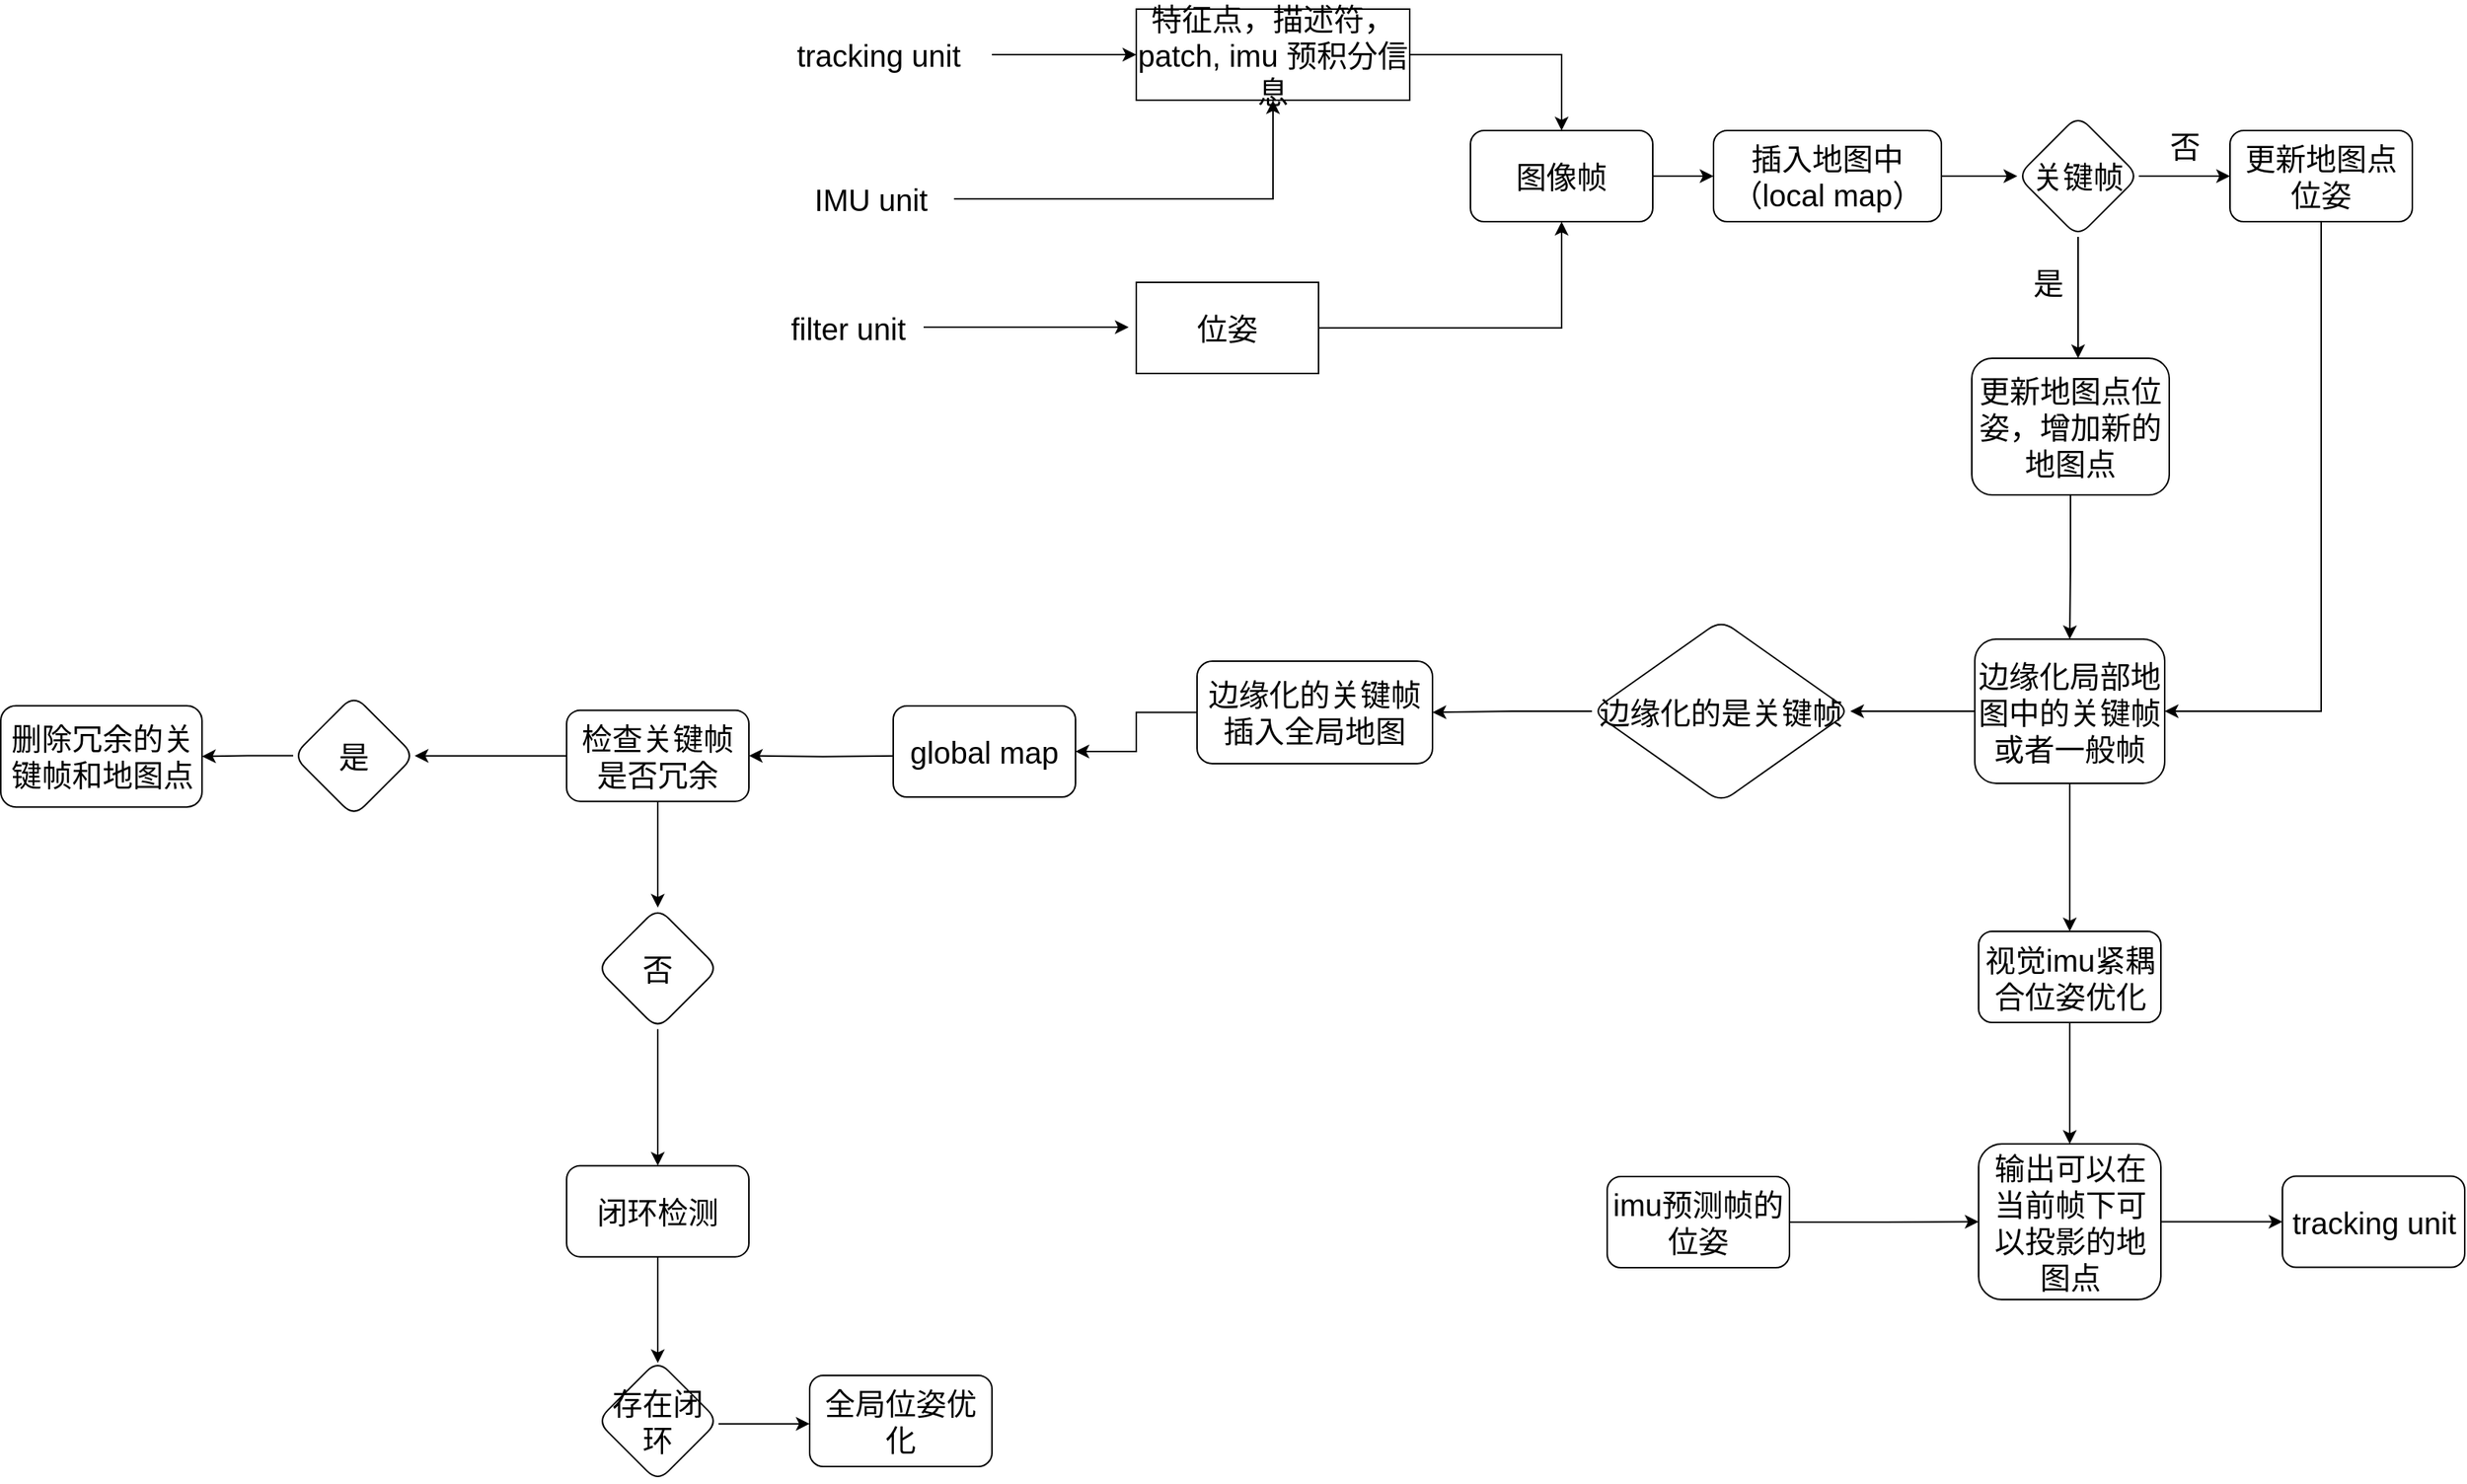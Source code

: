 <mxfile version="18.0.3" type="github">
  <diagram id="mo0UgRs39pfBJl3zhVxP" name="Page-1">
    <mxGraphModel dx="2658" dy="1293" grid="1" gridSize="10" guides="1" tooltips="1" connect="1" arrows="1" fold="1" page="1" pageScale="1" pageWidth="850" pageHeight="1100" math="0" shadow="0">
      <root>
        <mxCell id="0" />
        <mxCell id="1" parent="0" />
        <mxCell id="BQx2eCJ182XsFvpQ0JTU-8" value="" style="edgeStyle=orthogonalEdgeStyle;rounded=0;orthogonalLoop=1;jettySize=auto;html=1;fontSize=20;" edge="1" parent="1" source="7cWHdulKK1cfmPvB8S7S-4" target="BQx2eCJ182XsFvpQ0JTU-7">
          <mxGeometry relative="1" as="geometry" />
        </mxCell>
        <mxCell id="7cWHdulKK1cfmPvB8S7S-4" value="&lt;div align=&quot;justify&quot;&gt;tracking unit&lt;br&gt;&lt;/div&gt;" style="text;html=1;align=center;verticalAlign=middle;resizable=0;points=[];autosize=1;strokeColor=none;fillColor=none;fontSize=20;" parent="1" vertex="1">
          <mxGeometry x="15" y="105" width="150" height="30" as="geometry" />
        </mxCell>
        <mxCell id="BQx2eCJ182XsFvpQ0JTU-25" value="" style="edgeStyle=orthogonalEdgeStyle;rounded=0;orthogonalLoop=1;jettySize=auto;html=1;fontSize=20;" edge="1" parent="1" source="BQx2eCJ182XsFvpQ0JTU-2" target="BQx2eCJ182XsFvpQ0JTU-24">
          <mxGeometry relative="1" as="geometry" />
        </mxCell>
        <mxCell id="BQx2eCJ182XsFvpQ0JTU-2" value="&lt;font style=&quot;font-size: 20px;&quot;&gt;图像帧&lt;/font&gt;" style="whiteSpace=wrap;html=1;rounded=1;" vertex="1" parent="1">
          <mxGeometry x="480" y="170" width="120" height="60" as="geometry" />
        </mxCell>
        <mxCell id="BQx2eCJ182XsFvpQ0JTU-13" style="edgeStyle=orthogonalEdgeStyle;rounded=0;orthogonalLoop=1;jettySize=auto;html=1;exitX=1;exitY=0.5;exitDx=0;exitDy=0;entryX=0.5;entryY=1;entryDx=0;entryDy=0;fontSize=20;" edge="1" parent="1" source="BQx2eCJ182XsFvpQ0JTU-4" target="BQx2eCJ182XsFvpQ0JTU-2">
          <mxGeometry relative="1" as="geometry" />
        </mxCell>
        <mxCell id="BQx2eCJ182XsFvpQ0JTU-4" value="&lt;font style=&quot;font-size: 20px;&quot;&gt;位姿&lt;/font&gt;" style="whiteSpace=wrap;html=1;" vertex="1" parent="1">
          <mxGeometry x="260" y="270" width="120" height="60" as="geometry" />
        </mxCell>
        <mxCell id="BQx2eCJ182XsFvpQ0JTU-6" value="&lt;font style=&quot;font-size: 20px;&quot;&gt;filter unit&lt;/font&gt; " style="text;html=1;align=center;verticalAlign=middle;resizable=0;points=[];autosize=1;strokeColor=none;fillColor=none;" vertex="1" parent="1">
          <mxGeometry x="15" y="290" width="110" height="20" as="geometry" />
        </mxCell>
        <mxCell id="BQx2eCJ182XsFvpQ0JTU-12" style="edgeStyle=orthogonalEdgeStyle;rounded=0;orthogonalLoop=1;jettySize=auto;html=1;exitX=1;exitY=0.5;exitDx=0;exitDy=0;fontSize=20;" edge="1" parent="1" source="BQx2eCJ182XsFvpQ0JTU-7" target="BQx2eCJ182XsFvpQ0JTU-2">
          <mxGeometry relative="1" as="geometry" />
        </mxCell>
        <mxCell id="BQx2eCJ182XsFvpQ0JTU-7" value="特征点，描述符，patch, imu 预积分信息" style="whiteSpace=wrap;html=1;fontSize=20;" vertex="1" parent="1">
          <mxGeometry x="260" y="90" width="180" height="60" as="geometry" />
        </mxCell>
        <mxCell id="BQx2eCJ182XsFvpQ0JTU-9" value="" style="edgeStyle=orthogonalEdgeStyle;rounded=0;orthogonalLoop=1;jettySize=auto;html=1;fontSize=20;" edge="1" parent="1">
          <mxGeometry relative="1" as="geometry">
            <mxPoint x="160" y="299.5" as="sourcePoint" />
            <mxPoint x="255" y="299.5" as="targetPoint" />
            <Array as="points">
              <mxPoint x="120" y="300" />
              <mxPoint x="120" y="300" />
            </Array>
          </mxGeometry>
        </mxCell>
        <mxCell id="BQx2eCJ182XsFvpQ0JTU-19" value="" style="edgeStyle=orthogonalEdgeStyle;rounded=0;orthogonalLoop=1;jettySize=auto;html=1;fontSize=20;" edge="1" parent="1" source="BQx2eCJ182XsFvpQ0JTU-16">
          <mxGeometry relative="1" as="geometry">
            <mxPoint x="880" y="320" as="targetPoint" />
          </mxGeometry>
        </mxCell>
        <mxCell id="BQx2eCJ182XsFvpQ0JTU-22" value="" style="edgeStyle=orthogonalEdgeStyle;rounded=0;orthogonalLoop=1;jettySize=auto;html=1;fontSize=20;" edge="1" parent="1" source="BQx2eCJ182XsFvpQ0JTU-16" target="BQx2eCJ182XsFvpQ0JTU-21">
          <mxGeometry relative="1" as="geometry" />
        </mxCell>
        <mxCell id="BQx2eCJ182XsFvpQ0JTU-16" value="&lt;font style=&quot;font-size: 20px;&quot;&gt;关键帧&lt;/font&gt;" style="rhombus;whiteSpace=wrap;html=1;rounded=1;" vertex="1" parent="1">
          <mxGeometry x="840" y="160" width="80" height="80" as="geometry" />
        </mxCell>
        <mxCell id="BQx2eCJ182XsFvpQ0JTU-20" value="是" style="text;html=1;align=center;verticalAlign=middle;resizable=0;points=[];autosize=1;strokeColor=none;fillColor=none;fontSize=20;" vertex="1" parent="1">
          <mxGeometry x="840" y="255" width="40" height="30" as="geometry" />
        </mxCell>
        <mxCell id="BQx2eCJ182XsFvpQ0JTU-30" style="edgeStyle=orthogonalEdgeStyle;rounded=0;orthogonalLoop=1;jettySize=auto;html=1;exitX=0.5;exitY=1;exitDx=0;exitDy=0;entryX=1;entryY=0.5;entryDx=0;entryDy=0;fontSize=20;" edge="1" parent="1" source="BQx2eCJ182XsFvpQ0JTU-21" target="BQx2eCJ182XsFvpQ0JTU-28">
          <mxGeometry relative="1" as="geometry" />
        </mxCell>
        <mxCell id="BQx2eCJ182XsFvpQ0JTU-21" value="&lt;font style=&quot;font-size: 20px;&quot;&gt;更新地图点位姿&lt;/font&gt;" style="whiteSpace=wrap;html=1;rounded=1;" vertex="1" parent="1">
          <mxGeometry x="980" y="170" width="120" height="60" as="geometry" />
        </mxCell>
        <mxCell id="BQx2eCJ182XsFvpQ0JTU-23" value="否" style="text;html=1;align=center;verticalAlign=middle;resizable=0;points=[];autosize=1;strokeColor=none;fillColor=none;fontSize=20;" vertex="1" parent="1">
          <mxGeometry x="930" y="165" width="40" height="30" as="geometry" />
        </mxCell>
        <mxCell id="BQx2eCJ182XsFvpQ0JTU-26" style="edgeStyle=orthogonalEdgeStyle;rounded=0;orthogonalLoop=1;jettySize=auto;html=1;exitX=1;exitY=0.5;exitDx=0;exitDy=0;fontSize=20;" edge="1" parent="1" source="BQx2eCJ182XsFvpQ0JTU-24" target="BQx2eCJ182XsFvpQ0JTU-16">
          <mxGeometry relative="1" as="geometry" />
        </mxCell>
        <mxCell id="BQx2eCJ182XsFvpQ0JTU-24" value="&lt;font style=&quot;font-size: 20px;&quot;&gt;插入地图中&lt;/font&gt;&lt;font style=&quot;font-size: 20px;&quot;&gt;（local map）&lt;/font&gt;" style="whiteSpace=wrap;html=1;rounded=1;" vertex="1" parent="1">
          <mxGeometry x="640" y="170" width="150" height="60" as="geometry" />
        </mxCell>
        <mxCell id="BQx2eCJ182XsFvpQ0JTU-29" value="" style="edgeStyle=orthogonalEdgeStyle;rounded=0;orthogonalLoop=1;jettySize=auto;html=1;fontSize=20;" edge="1" parent="1" source="BQx2eCJ182XsFvpQ0JTU-27" target="BQx2eCJ182XsFvpQ0JTU-28">
          <mxGeometry relative="1" as="geometry" />
        </mxCell>
        <mxCell id="BQx2eCJ182XsFvpQ0JTU-27" value="&lt;font style=&quot;font-size: 20px;&quot;&gt;更新地图点位姿，增加新的地图点&lt;/font&gt;" style="whiteSpace=wrap;html=1;rounded=1;" vertex="1" parent="1">
          <mxGeometry x="810" y="320" width="130" height="90" as="geometry" />
        </mxCell>
        <mxCell id="BQx2eCJ182XsFvpQ0JTU-32" value="" style="edgeStyle=orthogonalEdgeStyle;rounded=0;orthogonalLoop=1;jettySize=auto;html=1;fontSize=20;" edge="1" parent="1" source="BQx2eCJ182XsFvpQ0JTU-28" target="BQx2eCJ182XsFvpQ0JTU-31">
          <mxGeometry relative="1" as="geometry" />
        </mxCell>
        <mxCell id="BQx2eCJ182XsFvpQ0JTU-34" value="" style="edgeStyle=orthogonalEdgeStyle;rounded=0;orthogonalLoop=1;jettySize=auto;html=1;fontSize=20;" edge="1" parent="1" source="BQx2eCJ182XsFvpQ0JTU-28" target="BQx2eCJ182XsFvpQ0JTU-33">
          <mxGeometry relative="1" as="geometry" />
        </mxCell>
        <mxCell id="BQx2eCJ182XsFvpQ0JTU-28" value="&lt;font style=&quot;font-size: 20px;&quot;&gt;边缘化局部地图中的关键帧或者一般帧&lt;br&gt;&lt;/font&gt;" style="whiteSpace=wrap;html=1;rounded=1;" vertex="1" parent="1">
          <mxGeometry x="812" y="505" width="125" height="95" as="geometry" />
        </mxCell>
        <mxCell id="BQx2eCJ182XsFvpQ0JTU-38" value="" style="edgeStyle=orthogonalEdgeStyle;rounded=0;orthogonalLoop=1;jettySize=auto;html=1;fontSize=20;" edge="1" parent="1" source="BQx2eCJ182XsFvpQ0JTU-31" target="BQx2eCJ182XsFvpQ0JTU-37">
          <mxGeometry relative="1" as="geometry" />
        </mxCell>
        <mxCell id="BQx2eCJ182XsFvpQ0JTU-31" value="&lt;font style=&quot;font-size: 20px;&quot;&gt;视觉imu紧耦合位姿优化&lt;br&gt;&lt;/font&gt;" style="whiteSpace=wrap;html=1;rounded=1;" vertex="1" parent="1">
          <mxGeometry x="814.5" y="697.5" width="120" height="60" as="geometry" />
        </mxCell>
        <mxCell id="BQx2eCJ182XsFvpQ0JTU-36" value="" style="edgeStyle=orthogonalEdgeStyle;rounded=0;orthogonalLoop=1;jettySize=auto;html=1;fontSize=20;" edge="1" parent="1" source="BQx2eCJ182XsFvpQ0JTU-33" target="BQx2eCJ182XsFvpQ0JTU-35">
          <mxGeometry relative="1" as="geometry" />
        </mxCell>
        <mxCell id="BQx2eCJ182XsFvpQ0JTU-33" value="&lt;font style=&quot;font-size: 20px;&quot;&gt;边缘化的是关键帧&lt;br&gt;&lt;/font&gt;" style="rhombus;whiteSpace=wrap;html=1;rounded=1;" vertex="1" parent="1">
          <mxGeometry x="560" y="492.5" width="170" height="120" as="geometry" />
        </mxCell>
        <mxCell id="BQx2eCJ182XsFvpQ0JTU-47" value="" style="edgeStyle=orthogonalEdgeStyle;rounded=0;orthogonalLoop=1;jettySize=auto;html=1;fontSize=20;" edge="1" parent="1" target="BQx2eCJ182XsFvpQ0JTU-46">
          <mxGeometry relative="1" as="geometry">
            <mxPoint x="102.5" y="581.856" as="sourcePoint" />
          </mxGeometry>
        </mxCell>
        <mxCell id="BQx2eCJ182XsFvpQ0JTU-63" style="edgeStyle=orthogonalEdgeStyle;rounded=0;orthogonalLoop=1;jettySize=auto;html=1;exitX=0;exitY=0.5;exitDx=0;exitDy=0;entryX=1;entryY=0.5;entryDx=0;entryDy=0;fontSize=20;" edge="1" parent="1" source="BQx2eCJ182XsFvpQ0JTU-35" target="BQx2eCJ182XsFvpQ0JTU-62">
          <mxGeometry relative="1" as="geometry" />
        </mxCell>
        <mxCell id="BQx2eCJ182XsFvpQ0JTU-35" value="&lt;font style=&quot;font-size: 20px;&quot;&gt;边缘化的关键帧插入全局地图&lt;br&gt;&lt;/font&gt;" style="whiteSpace=wrap;html=1;rounded=1;" vertex="1" parent="1">
          <mxGeometry x="300" y="519.5" width="155" height="67.5" as="geometry" />
        </mxCell>
        <mxCell id="BQx2eCJ182XsFvpQ0JTU-42" value="" style="edgeStyle=orthogonalEdgeStyle;rounded=0;orthogonalLoop=1;jettySize=auto;html=1;fontSize=20;" edge="1" parent="1" source="BQx2eCJ182XsFvpQ0JTU-37" target="BQx2eCJ182XsFvpQ0JTU-41">
          <mxGeometry relative="1" as="geometry" />
        </mxCell>
        <mxCell id="BQx2eCJ182XsFvpQ0JTU-37" value="&lt;font style=&quot;font-size: 20px;&quot;&gt;输出可以在当前帧下可以投影的地图点&lt;br&gt;&lt;/font&gt;" style="whiteSpace=wrap;html=1;rounded=1;" vertex="1" parent="1">
          <mxGeometry x="814.5" y="837.5" width="120" height="102.5" as="geometry" />
        </mxCell>
        <mxCell id="BQx2eCJ182XsFvpQ0JTU-40" style="edgeStyle=orthogonalEdgeStyle;rounded=0;orthogonalLoop=1;jettySize=auto;html=1;exitX=1;exitY=0.5;exitDx=0;exitDy=0;entryX=0;entryY=0.5;entryDx=0;entryDy=0;fontSize=20;" edge="1" parent="1" source="BQx2eCJ182XsFvpQ0JTU-39" target="BQx2eCJ182XsFvpQ0JTU-37">
          <mxGeometry relative="1" as="geometry" />
        </mxCell>
        <mxCell id="BQx2eCJ182XsFvpQ0JTU-39" value="imu预测帧的位姿" style="rounded=1;whiteSpace=wrap;html=1;fontSize=20;" vertex="1" parent="1">
          <mxGeometry x="570" y="859" width="120" height="60" as="geometry" />
        </mxCell>
        <mxCell id="BQx2eCJ182XsFvpQ0JTU-41" value="&lt;font style=&quot;font-size: 20px;&quot;&gt;tracking unit&lt;br&gt;&lt;/font&gt;" style="whiteSpace=wrap;html=1;rounded=1;" vertex="1" parent="1">
          <mxGeometry x="1014.5" y="858.75" width="120" height="60" as="geometry" />
        </mxCell>
        <mxCell id="BQx2eCJ182XsFvpQ0JTU-45" value="" style="edgeStyle=orthogonalEdgeStyle;rounded=0;orthogonalLoop=1;jettySize=auto;html=1;fontSize=20;entryX=0.5;entryY=1;entryDx=0;entryDy=0;" edge="1" parent="1" source="BQx2eCJ182XsFvpQ0JTU-43" target="BQx2eCJ182XsFvpQ0JTU-7">
          <mxGeometry relative="1" as="geometry">
            <mxPoint x="220" y="215" as="targetPoint" />
          </mxGeometry>
        </mxCell>
        <mxCell id="BQx2eCJ182XsFvpQ0JTU-43" value="IMU unit" style="text;html=1;align=center;verticalAlign=middle;resizable=0;points=[];autosize=1;strokeColor=none;fillColor=none;fontSize=20;" vertex="1" parent="1">
          <mxGeometry x="30" y="200" width="110" height="30" as="geometry" />
        </mxCell>
        <mxCell id="BQx2eCJ182XsFvpQ0JTU-49" value="" style="edgeStyle=orthogonalEdgeStyle;rounded=0;orthogonalLoop=1;jettySize=auto;html=1;fontSize=20;" edge="1" parent="1" source="BQx2eCJ182XsFvpQ0JTU-46" target="BQx2eCJ182XsFvpQ0JTU-48">
          <mxGeometry relative="1" as="geometry" />
        </mxCell>
        <mxCell id="BQx2eCJ182XsFvpQ0JTU-55" value="" style="edgeStyle=orthogonalEdgeStyle;rounded=0;orthogonalLoop=1;jettySize=auto;html=1;fontSize=20;" edge="1" parent="1" source="BQx2eCJ182XsFvpQ0JTU-46" target="BQx2eCJ182XsFvpQ0JTU-54">
          <mxGeometry relative="1" as="geometry" />
        </mxCell>
        <mxCell id="BQx2eCJ182XsFvpQ0JTU-46" value="&lt;font style=&quot;font-size: 20px;&quot;&gt;检查关键帧是否冗余&lt;br&gt;&lt;/font&gt;" style="whiteSpace=wrap;html=1;rounded=1;" vertex="1" parent="1">
          <mxGeometry x="-115" y="551.82" width="120" height="60" as="geometry" />
        </mxCell>
        <mxCell id="BQx2eCJ182XsFvpQ0JTU-51" value="" style="edgeStyle=orthogonalEdgeStyle;rounded=0;orthogonalLoop=1;jettySize=auto;html=1;fontSize=20;" edge="1" parent="1" source="BQx2eCJ182XsFvpQ0JTU-48" target="BQx2eCJ182XsFvpQ0JTU-50">
          <mxGeometry relative="1" as="geometry" />
        </mxCell>
        <mxCell id="BQx2eCJ182XsFvpQ0JTU-48" value="&lt;font style=&quot;font-size: 20px;&quot;&gt;是&lt;br&gt;&lt;/font&gt;" style="rhombus;whiteSpace=wrap;html=1;rounded=1;" vertex="1" parent="1">
          <mxGeometry x="-295" y="541.82" width="80" height="80" as="geometry" />
        </mxCell>
        <mxCell id="BQx2eCJ182XsFvpQ0JTU-50" value="&lt;font style=&quot;font-size: 20px;&quot;&gt;删除冗余的关键帧和地图点&lt;br&gt;&lt;/font&gt;" style="whiteSpace=wrap;html=1;rounded=1;" vertex="1" parent="1">
          <mxGeometry x="-487.5" y="548.82" width="132.5" height="66.75" as="geometry" />
        </mxCell>
        <mxCell id="BQx2eCJ182XsFvpQ0JTU-57" value="" style="edgeStyle=orthogonalEdgeStyle;rounded=0;orthogonalLoop=1;jettySize=auto;html=1;fontSize=20;" edge="1" parent="1" source="BQx2eCJ182XsFvpQ0JTU-54" target="BQx2eCJ182XsFvpQ0JTU-56">
          <mxGeometry relative="1" as="geometry" />
        </mxCell>
        <mxCell id="BQx2eCJ182XsFvpQ0JTU-54" value="&lt;font style=&quot;font-size: 20px;&quot;&gt;否&lt;br&gt;&lt;/font&gt;" style="rhombus;whiteSpace=wrap;html=1;rounded=1;" vertex="1" parent="1">
          <mxGeometry x="-95" y="681.82" width="80" height="80" as="geometry" />
        </mxCell>
        <mxCell id="BQx2eCJ182XsFvpQ0JTU-59" value="" style="edgeStyle=orthogonalEdgeStyle;rounded=0;orthogonalLoop=1;jettySize=auto;html=1;fontSize=20;" edge="1" parent="1" source="BQx2eCJ182XsFvpQ0JTU-56">
          <mxGeometry relative="1" as="geometry">
            <mxPoint x="-55" y="981.82" as="targetPoint" />
          </mxGeometry>
        </mxCell>
        <mxCell id="BQx2eCJ182XsFvpQ0JTU-56" value="&lt;font style=&quot;font-size: 20px;&quot;&gt;闭环检测&lt;/font&gt;" style="whiteSpace=wrap;html=1;rounded=1;" vertex="1" parent="1">
          <mxGeometry x="-115" y="851.82" width="120" height="60" as="geometry" />
        </mxCell>
        <mxCell id="BQx2eCJ182XsFvpQ0JTU-61" value="" style="edgeStyle=orthogonalEdgeStyle;rounded=0;orthogonalLoop=1;jettySize=auto;html=1;fontSize=20;" edge="1" parent="1">
          <mxGeometry relative="1" as="geometry">
            <mxPoint x="-15" y="1021.82" as="sourcePoint" />
            <mxPoint x="45" y="1021.82" as="targetPoint" />
          </mxGeometry>
        </mxCell>
        <mxCell id="BQx2eCJ182XsFvpQ0JTU-58" value="&lt;font style=&quot;font-size: 20px;&quot;&gt;存在闭环&lt;/font&gt;" style="rhombus;whiteSpace=wrap;html=1;rounded=1;" vertex="1" parent="1">
          <mxGeometry x="-95" y="980" width="80" height="80" as="geometry" />
        </mxCell>
        <mxCell id="BQx2eCJ182XsFvpQ0JTU-60" value="&lt;font style=&quot;font-size: 20px;&quot;&gt;全局位姿优化&lt;br&gt;&lt;/font&gt;" style="whiteSpace=wrap;html=1;rounded=1;" vertex="1" parent="1">
          <mxGeometry x="45" y="990" width="120" height="60" as="geometry" />
        </mxCell>
        <mxCell id="BQx2eCJ182XsFvpQ0JTU-62" value="global map" style="rounded=1;whiteSpace=wrap;html=1;fontSize=20;" vertex="1" parent="1">
          <mxGeometry x="100" y="549" width="120" height="60" as="geometry" />
        </mxCell>
      </root>
    </mxGraphModel>
  </diagram>
</mxfile>
